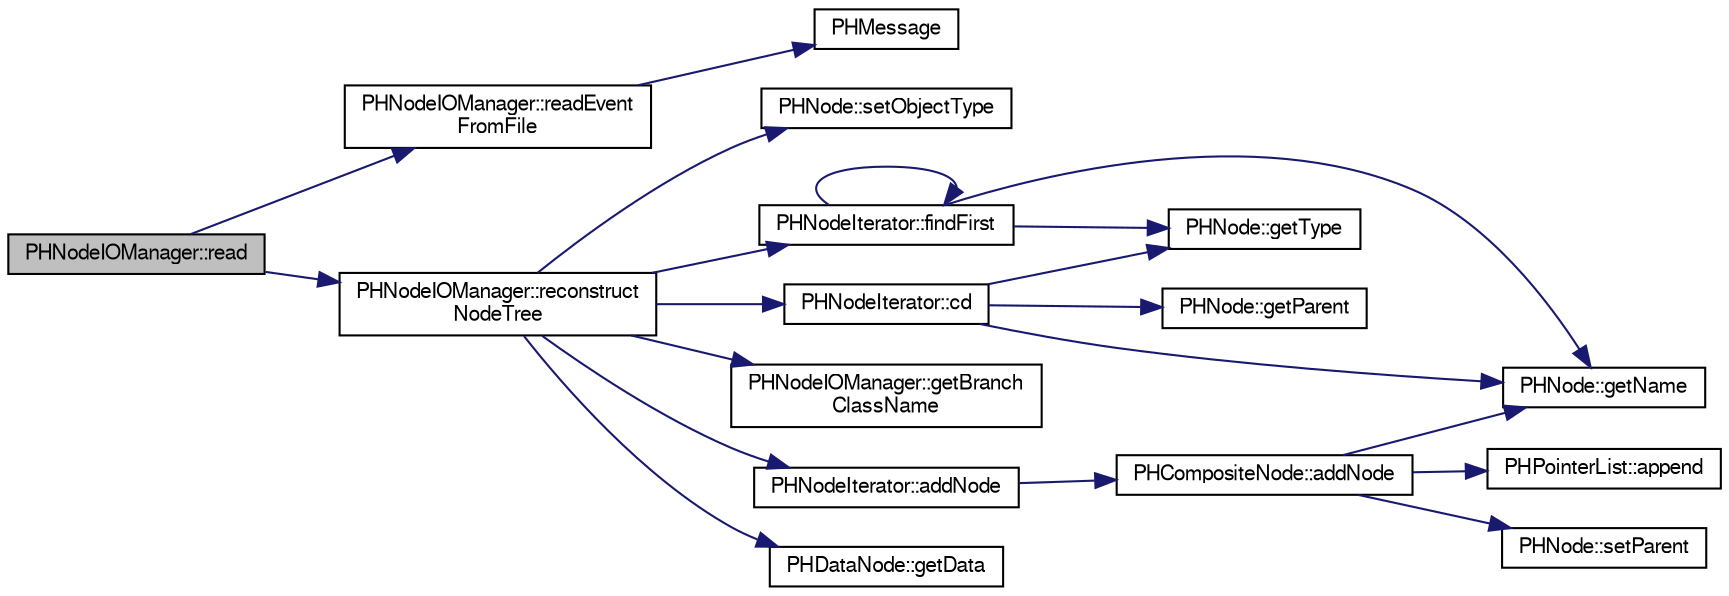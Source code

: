 digraph "PHNodeIOManager::read"
{
  bgcolor="transparent";
  edge [fontname="FreeSans",fontsize="10",labelfontname="FreeSans",labelfontsize="10"];
  node [fontname="FreeSans",fontsize="10",shape=record];
  rankdir="LR";
  Node1 [label="PHNodeIOManager::read",height=0.2,width=0.4,color="black", fillcolor="grey75", style="filled" fontcolor="black"];
  Node1 -> Node2 [color="midnightblue",fontsize="10",style="solid",fontname="FreeSans"];
  Node2 [label="PHNodeIOManager::readEvent\lFromFile",height=0.2,width=0.4,color="black",URL="$d7/d4d/classPHNodeIOManager.html#a78c3103ae5561ab423517d5ebb880a38"];
  Node2 -> Node3 [color="midnightblue",fontsize="10",style="solid",fontname="FreeSans"];
  Node3 [label="PHMessage",height=0.2,width=0.4,color="black",URL="$d5/d88/PHMessage_8cc.html#a04070e856fed35b20952495249e0357f"];
  Node1 -> Node4 [color="midnightblue",fontsize="10",style="solid",fontname="FreeSans"];
  Node4 [label="PHNodeIOManager::reconstruct\lNodeTree",height=0.2,width=0.4,color="black",URL="$d7/d4d/classPHNodeIOManager.html#a3882997324989c7dd04e9f6b728af7db"];
  Node4 -> Node5 [color="midnightblue",fontsize="10",style="solid",fontname="FreeSans"];
  Node5 [label="PHNodeIterator::cd",height=0.2,width=0.4,color="black",URL="$d5/d07/classPHNodeIterator.html#a4cfa0490b6522394b13723c7db38a3a6"];
  Node5 -> Node6 [color="midnightblue",fontsize="10",style="solid",fontname="FreeSans"];
  Node6 [label="PHNode::getParent",height=0.2,width=0.4,color="black",URL="$dc/d82/classPHNode.html#a5c15cb20d02290b69eb4d7f6051c9722"];
  Node5 -> Node7 [color="midnightblue",fontsize="10",style="solid",fontname="FreeSans"];
  Node7 [label="PHNode::getType",height=0.2,width=0.4,color="black",URL="$dc/d82/classPHNode.html#a4ab1f90aed955a652813bfe377087bda"];
  Node5 -> Node8 [color="midnightblue",fontsize="10",style="solid",fontname="FreeSans"];
  Node8 [label="PHNode::getName",height=0.2,width=0.4,color="black",URL="$dc/d82/classPHNode.html#aca3576f926a4401eddc3d88bf0ce0de3"];
  Node4 -> Node9 [color="midnightblue",fontsize="10",style="solid",fontname="FreeSans"];
  Node9 [label="PHNodeIterator::addNode",height=0.2,width=0.4,color="black",URL="$d5/d07/classPHNodeIterator.html#a2c183a75c6a6784f38ff15b6163eb7ee"];
  Node9 -> Node10 [color="midnightblue",fontsize="10",style="solid",fontname="FreeSans"];
  Node10 [label="PHCompositeNode::addNode",height=0.2,width=0.4,color="black",URL="$d5/dca/classPHCompositeNode.html#ac7dbf017614c324e218a001d729607bf"];
  Node10 -> Node11 [color="midnightblue",fontsize="10",style="solid",fontname="FreeSans"];
  Node11 [label="PHPointerList::append",height=0.2,width=0.4,color="black",URL="$d6/d86/classPHPointerList.html#af5fc4e6958b5b90c57bfb497566f503c"];
  Node10 -> Node8 [color="midnightblue",fontsize="10",style="solid",fontname="FreeSans"];
  Node10 -> Node12 [color="midnightblue",fontsize="10",style="solid",fontname="FreeSans"];
  Node12 [label="PHNode::setParent",height=0.2,width=0.4,color="black",URL="$dc/d82/classPHNode.html#adda2bd6cef2d5067bbe3016a990b7198"];
  Node4 -> Node13 [color="midnightblue",fontsize="10",style="solid",fontname="FreeSans"];
  Node13 [label="PHNodeIOManager::getBranch\lClassName",height=0.2,width=0.4,color="black",URL="$d7/d4d/classPHNodeIOManager.html#a8be36f2013dddcf8026b0aeb9177dc7c"];
  Node4 -> Node14 [color="midnightblue",fontsize="10",style="solid",fontname="FreeSans"];
  Node14 [label="PHNodeIterator::findFirst",height=0.2,width=0.4,color="black",URL="$d5/d07/classPHNodeIterator.html#aea98bf8619af59b1212a94fb32106baa"];
  Node14 -> Node7 [color="midnightblue",fontsize="10",style="solid",fontname="FreeSans"];
  Node14 -> Node8 [color="midnightblue",fontsize="10",style="solid",fontname="FreeSans"];
  Node14 -> Node14 [color="midnightblue",fontsize="10",style="solid",fontname="FreeSans"];
  Node4 -> Node15 [color="midnightblue",fontsize="10",style="solid",fontname="FreeSans"];
  Node15 [label="PHDataNode::getData",height=0.2,width=0.4,color="black",URL="$d1/d3e/classPHDataNode.html#a1f3b856fd3ce165047be8aa97f4ab9f3"];
  Node4 -> Node16 [color="midnightblue",fontsize="10",style="solid",fontname="FreeSans"];
  Node16 [label="PHNode::setObjectType",height=0.2,width=0.4,color="black",URL="$dc/d82/classPHNode.html#a5efaced7ccd6df01fc40abbb07dfe61d"];
}
